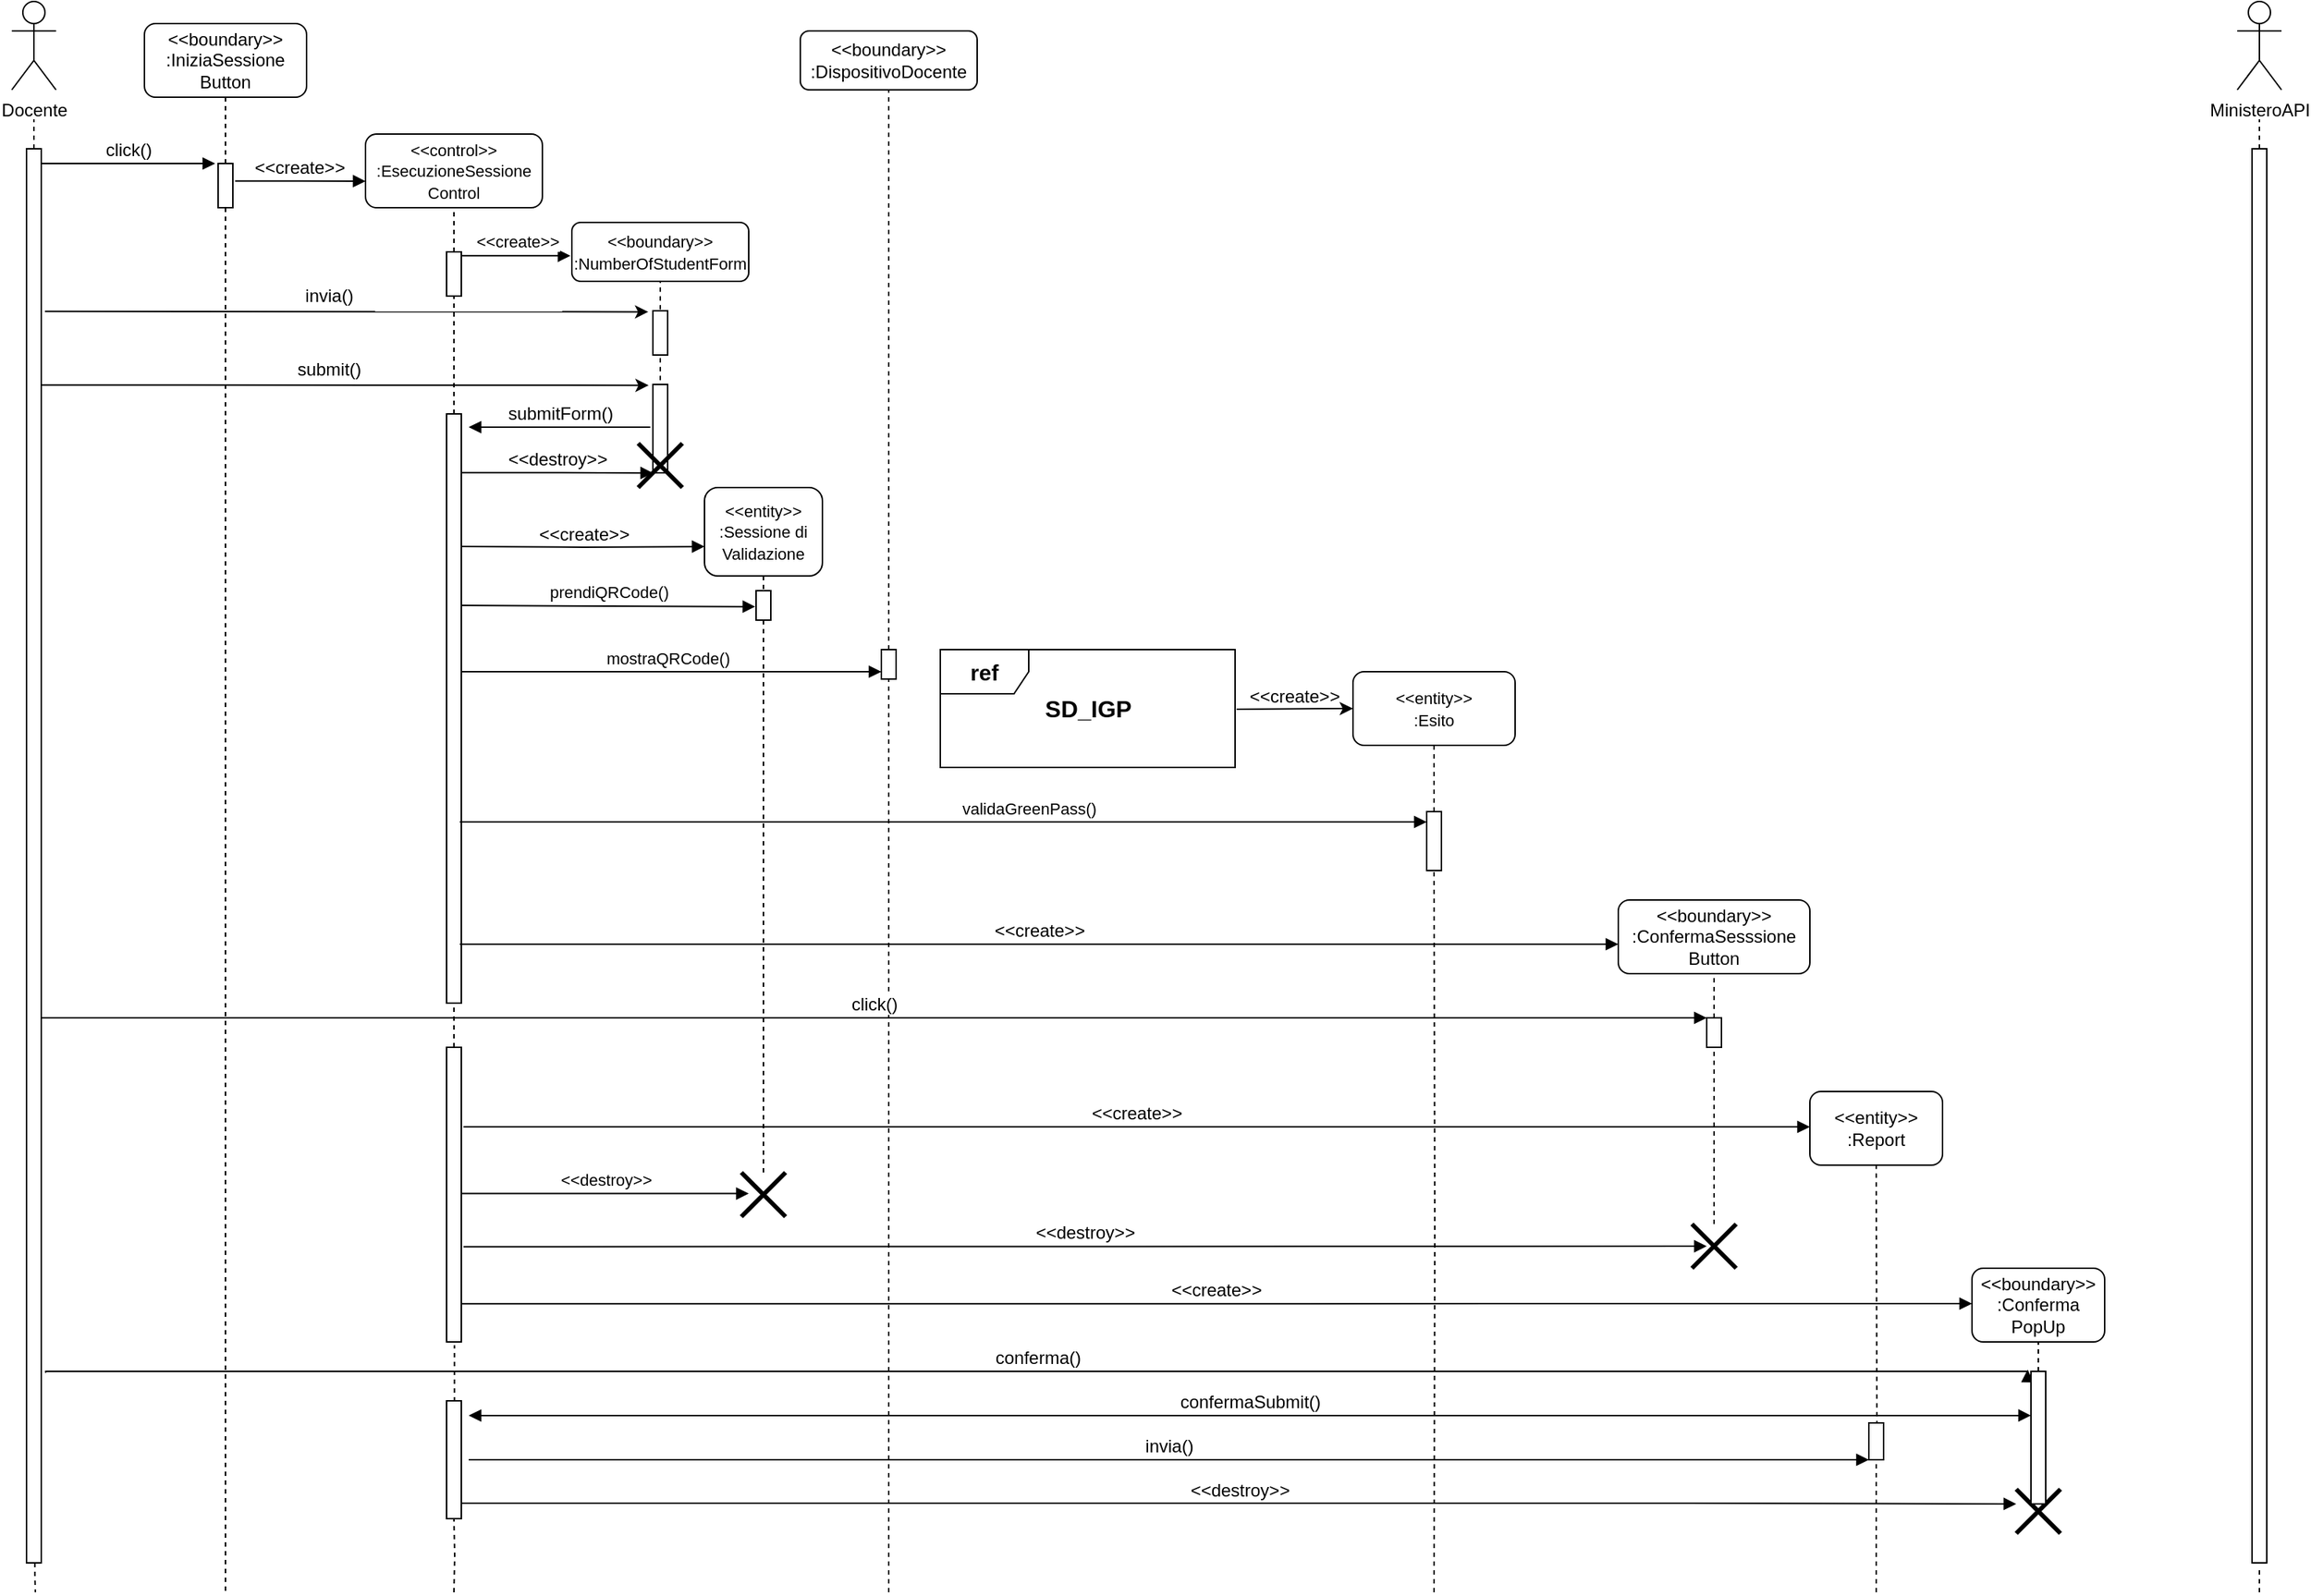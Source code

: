 <mxfile version="15.9.1" type="device"><diagram id="kgpKYQtTHZ0yAKxKKP6v" name="Page-1"><mxGraphModel dx="865" dy="488" grid="1" gridSize="10" guides="1" tooltips="1" connect="1" arrows="1" fold="1" page="1" pageScale="1" pageWidth="850" pageHeight="1100" math="0" shadow="0"><root><mxCell id="0"/><mxCell id="1" parent="0"/><mxCell id="bU4O369usYD0Mp0-NMCo-1" value="Docente" style="shape=umlActor;verticalLabelPosition=bottom;verticalAlign=top;html=1;" parent="1" vertex="1"><mxGeometry x="40" y="10" width="30" height="60" as="geometry"/></mxCell><mxCell id="bU4O369usYD0Mp0-NMCo-3" value="" style="endArrow=none;dashed=1;html=1;rounded=0;edgeStyle=orthogonalEdgeStyle;startArrow=none;" parent="1" source="bU4O369usYD0Mp0-NMCo-5" edge="1"><mxGeometry width="50" height="50" relative="1" as="geometry"><mxPoint x="55" y="500" as="sourcePoint"/><mxPoint x="55" y="90" as="targetPoint"/><Array as="points"><mxPoint x="55" y="110"/><mxPoint x="55" y="110"/></Array></mxGeometry></mxCell><mxCell id="bU4O369usYD0Mp0-NMCo-5" value="" style="html=1;points=[];perimeter=orthogonalPerimeter;" parent="1" vertex="1"><mxGeometry x="50" y="110" width="10" height="960" as="geometry"/></mxCell><mxCell id="bU4O369usYD0Mp0-NMCo-7" value="&lt;font style=&quot;font-size: 12px&quot;&gt;click()&lt;/font&gt;" style="html=1;verticalAlign=bottom;endArrow=block;rounded=0;edgeStyle=orthogonalEdgeStyle;" parent="1" edge="1"><mxGeometry width="80" relative="1" as="geometry"><mxPoint x="60" y="120" as="sourcePoint"/><mxPoint x="178" y="120" as="targetPoint"/><Array as="points"><mxPoint x="178" y="120"/></Array></mxGeometry></mxCell><mxCell id="bU4O369usYD0Mp0-NMCo-8" value="&lt;font style=&quot;font-size: 12px&quot;&gt;&amp;lt;&amp;lt;boundary&amp;gt;&amp;gt;&lt;br&gt;:IniziaSessione&lt;br&gt;Button&lt;/font&gt;" style="rounded=1;whiteSpace=wrap;html=1;" parent="1" vertex="1"><mxGeometry x="130" y="25" width="110" height="50" as="geometry"/></mxCell><mxCell id="bU4O369usYD0Mp0-NMCo-11" value="" style="endArrow=none;dashed=1;html=1;rounded=0;edgeStyle=orthogonalEdgeStyle;exitX=0.5;exitY=1;exitDx=0;exitDy=0;startArrow=none;" parent="1" source="bU4O369usYD0Mp0-NMCo-12" edge="1"><mxGeometry width="50" height="50" relative="1" as="geometry"><mxPoint x="190" y="100" as="sourcePoint"/><mxPoint x="185" y="1090" as="targetPoint"/><Array as="points"><mxPoint x="185" y="1050"/></Array></mxGeometry></mxCell><mxCell id="bU4O369usYD0Mp0-NMCo-12" value="" style="html=1;points=[];perimeter=orthogonalPerimeter;" parent="1" vertex="1"><mxGeometry x="180" y="120" width="10" height="30" as="geometry"/></mxCell><mxCell id="bU4O369usYD0Mp0-NMCo-13" value="" style="endArrow=none;dashed=1;html=1;rounded=0;edgeStyle=orthogonalEdgeStyle;exitX=0.5;exitY=1;exitDx=0;exitDy=0;" parent="1" source="bU4O369usYD0Mp0-NMCo-8" target="bU4O369usYD0Mp0-NMCo-12" edge="1"><mxGeometry width="50" height="50" relative="1" as="geometry"><mxPoint x="185" y="70" as="sourcePoint"/><mxPoint x="170" y="503.429" as="targetPoint"/><Array as="points"/></mxGeometry></mxCell><mxCell id="bU4O369usYD0Mp0-NMCo-14" value="&lt;font style=&quot;font-size: 12px&quot;&gt;&amp;lt;&amp;lt;create&amp;gt;&amp;gt;&lt;/font&gt;" style="html=1;verticalAlign=bottom;endArrow=block;rounded=0;edgeStyle=orthogonalEdgeStyle;exitX=1.157;exitY=0.395;exitDx=0;exitDy=0;exitPerimeter=0;" parent="1" source="bU4O369usYD0Mp0-NMCo-12" edge="1"><mxGeometry width="80" relative="1" as="geometry"><mxPoint x="230" y="200" as="sourcePoint"/><mxPoint x="280" y="132" as="targetPoint"/></mxGeometry></mxCell><mxCell id="bU4O369usYD0Mp0-NMCo-15" value="&lt;font style=&quot;font-size: 11px&quot;&gt;&amp;lt;&amp;lt;control&amp;gt;&amp;gt;&lt;br&gt;:EsecuzioneSessione&lt;br&gt;Control&lt;/font&gt;" style="rounded=1;whiteSpace=wrap;html=1;" parent="1" vertex="1"><mxGeometry x="280" y="100" width="120" height="50" as="geometry"/></mxCell><mxCell id="bU4O369usYD0Mp0-NMCo-16" value="" style="endArrow=none;dashed=1;html=1;rounded=0;edgeStyle=orthogonalEdgeStyle;entryX=0.5;entryY=1;entryDx=0;entryDy=0;startArrow=none;" parent="1" source="bU4O369usYD0Mp0-NMCo-17" target="bU4O369usYD0Mp0-NMCo-15" edge="1"><mxGeometry width="50" height="50" relative="1" as="geometry"><mxPoint x="340" y="510" as="sourcePoint"/><mxPoint x="290" y="230" as="targetPoint"/></mxGeometry></mxCell><mxCell id="bU4O369usYD0Mp0-NMCo-17" value="" style="html=1;points=[];perimeter=orthogonalPerimeter;" parent="1" vertex="1"><mxGeometry x="335" y="180" width="10" height="30" as="geometry"/></mxCell><mxCell id="bU4O369usYD0Mp0-NMCo-18" value="" style="endArrow=none;dashed=1;html=1;rounded=0;edgeStyle=orthogonalEdgeStyle;entryX=0.5;entryY=1;entryDx=0;entryDy=0;startArrow=none;" parent="1" source="rX7FQtLpjzrD8uW23Avi-3" target="bU4O369usYD0Mp0-NMCo-17" edge="1"><mxGeometry width="50" height="50" relative="1" as="geometry"><mxPoint x="340" y="510" as="sourcePoint"/><mxPoint x="340" y="150" as="targetPoint"/></mxGeometry></mxCell><mxCell id="bU4O369usYD0Mp0-NMCo-19" value="&amp;lt;&amp;lt;create&amp;gt;&amp;gt;" style="html=1;verticalAlign=bottom;endArrow=block;rounded=0;edgeStyle=orthogonalEdgeStyle;exitX=1.029;exitY=0.088;exitDx=0;exitDy=0;exitPerimeter=0;entryX=-0.008;entryY=0.567;entryDx=0;entryDy=0;entryPerimeter=0;" parent="1" source="bU4O369usYD0Mp0-NMCo-17" target="bU4O369usYD0Mp0-NMCo-20" edge="1"><mxGeometry width="80" relative="1" as="geometry"><mxPoint x="510" y="260" as="sourcePoint"/><mxPoint x="410" y="183" as="targetPoint"/><Array as="points"/></mxGeometry></mxCell><mxCell id="bU4O369usYD0Mp0-NMCo-20" value="&lt;span style=&quot;font-size: 11px&quot;&gt;&amp;lt;&amp;lt;boundary&amp;gt;&amp;gt;&lt;br&gt;:NumberOfStudentForm&lt;/span&gt;" style="rounded=1;whiteSpace=wrap;html=1;" parent="1" vertex="1"><mxGeometry x="420" y="160" width="120" height="40" as="geometry"/></mxCell><mxCell id="bU4O369usYD0Mp0-NMCo-21" value="" style="endArrow=none;dashed=1;html=1;rounded=0;edgeStyle=orthogonalEdgeStyle;entryX=0.5;entryY=1;entryDx=0;entryDy=0;exitX=0.538;exitY=0.533;exitDx=0;exitDy=0;exitPerimeter=0;" parent="1" source="rX7FQtLpjzrD8uW23Avi-7" target="bU4O369usYD0Mp0-NMCo-20" edge="1"><mxGeometry width="50" height="50" relative="1" as="geometry"><mxPoint x="480" y="360" as="sourcePoint"/><mxPoint x="580" y="240" as="targetPoint"/><Array as="points"><mxPoint x="481" y="270"/><mxPoint x="480" y="270"/></Array></mxGeometry></mxCell><mxCell id="bU4O369usYD0Mp0-NMCo-22" value="" style="html=1;points=[];perimeter=orthogonalPerimeter;" parent="1" vertex="1"><mxGeometry x="475" y="220" width="10" height="30" as="geometry"/></mxCell><mxCell id="rX7FQtLpjzrD8uW23Avi-1" value="" style="html=1;points=[];perimeter=orthogonalPerimeter;" parent="1" vertex="1"><mxGeometry x="475" y="270" width="10" height="60" as="geometry"/></mxCell><mxCell id="rX7FQtLpjzrD8uW23Avi-3" value="" style="html=1;points=[];perimeter=orthogonalPerimeter;" parent="1" vertex="1"><mxGeometry x="335" y="290" width="10" height="400" as="geometry"/></mxCell><mxCell id="rX7FQtLpjzrD8uW23Avi-4" value="" style="endArrow=none;dashed=1;html=1;rounded=0;edgeStyle=orthogonalEdgeStyle;startArrow=none;" parent="1" source="q5FVolAJccyDtdrA55qt-30" target="rX7FQtLpjzrD8uW23Avi-3" edge="1"><mxGeometry width="50" height="50" relative="1" as="geometry"><mxPoint x="340" y="890" as="sourcePoint"/><mxPoint x="340" y="210" as="targetPoint"/></mxGeometry></mxCell><mxCell id="rX7FQtLpjzrD8uW23Avi-5" value="&lt;font style=&quot;font-size: 12px&quot;&gt;submitForm()&lt;/font&gt;" style="html=1;verticalAlign=bottom;endArrow=block;rounded=0;edgeStyle=orthogonalEdgeStyle;exitX=-0.179;exitY=0.483;exitDx=0;exitDy=0;exitPerimeter=0;" parent="1" source="rX7FQtLpjzrD8uW23Avi-1" edge="1"><mxGeometry width="80" relative="1" as="geometry"><mxPoint x="470" y="299" as="sourcePoint"/><mxPoint x="350" y="299" as="targetPoint"/></mxGeometry></mxCell><mxCell id="rX7FQtLpjzrD8uW23Avi-6" value="&lt;font style=&quot;font-size: 12px&quot;&gt;&amp;lt;&amp;lt;destroy&amp;gt;&amp;gt;&lt;/font&gt;" style="html=1;verticalAlign=bottom;endArrow=block;rounded=0;edgeStyle=orthogonalEdgeStyle;entryX=0.007;entryY=1.002;entryDx=0;entryDy=0;entryPerimeter=0;" parent="1" target="rX7FQtLpjzrD8uW23Avi-1" edge="1"><mxGeometry width="80" relative="1" as="geometry"><mxPoint x="345" y="329.88" as="sourcePoint"/><mxPoint x="470" y="330" as="targetPoint"/><Array as="points"><mxPoint x="405" y="330"/></Array></mxGeometry></mxCell><mxCell id="rX7FQtLpjzrD8uW23Avi-7" value="" style="shape=umlDestroy;whiteSpace=wrap;html=1;strokeWidth=3;" parent="1" vertex="1"><mxGeometry x="465" y="310" width="30" height="30" as="geometry"/></mxCell><mxCell id="rX7FQtLpjzrD8uW23Avi-8" value="&lt;font style=&quot;font-size: 12px&quot;&gt;&amp;lt;&amp;lt;create&amp;gt;&amp;gt;&lt;/font&gt;" style="html=1;verticalAlign=bottom;endArrow=block;rounded=0;edgeStyle=orthogonalEdgeStyle;entryX=0;entryY=0.667;entryDx=0;entryDy=0;entryPerimeter=0;" parent="1" target="rX7FQtLpjzrD8uW23Avi-10" edge="1"><mxGeometry width="80" relative="1" as="geometry"><mxPoint x="345" y="380" as="sourcePoint"/><mxPoint x="500" y="380" as="targetPoint"/></mxGeometry></mxCell><mxCell id="rX7FQtLpjzrD8uW23Avi-10" value="&lt;span style=&quot;font-size: 11px&quot;&gt;&amp;lt;&amp;lt;entity&amp;gt;&amp;gt;&lt;br&gt;:Sessione di Validazione&lt;/span&gt;" style="rounded=1;whiteSpace=wrap;html=1;" parent="1" vertex="1"><mxGeometry x="510" y="340" width="80" height="60" as="geometry"/></mxCell><mxCell id="rX7FQtLpjzrD8uW23Avi-11" value="" style="endArrow=none;dashed=1;html=1;rounded=0;edgeStyle=orthogonalEdgeStyle;entryX=0.5;entryY=1;entryDx=0;entryDy=0;startArrow=none;" parent="1" source="q5FVolAJccyDtdrA55qt-45" target="rX7FQtLpjzrD8uW23Avi-10" edge="1"><mxGeometry width="50" height="50" relative="1" as="geometry"><mxPoint x="550" y="870" as="sourcePoint"/><mxPoint x="440" y="430" as="targetPoint"/></mxGeometry></mxCell><mxCell id="rX7FQtLpjzrD8uW23Avi-13" value="" style="html=1;points=[];perimeter=orthogonalPerimeter;" parent="1" vertex="1"><mxGeometry x="545" y="410" width="10" height="20" as="geometry"/></mxCell><mxCell id="rX7FQtLpjzrD8uW23Avi-15" value="prendiQRCode()" style="html=1;verticalAlign=bottom;endArrow=block;rounded=0;edgeStyle=orthogonalEdgeStyle;entryX=-0.057;entryY=0.543;entryDx=0;entryDy=0;entryPerimeter=0;" parent="1" target="rX7FQtLpjzrD8uW23Avi-13" edge="1"><mxGeometry width="80" relative="1" as="geometry"><mxPoint x="345" y="420" as="sourcePoint"/><mxPoint x="425" y="420" as="targetPoint"/></mxGeometry></mxCell><mxCell id="rX7FQtLpjzrD8uW23Avi-16" value="&amp;lt;&amp;lt;boundary&amp;gt;&amp;gt;&lt;br&gt;:DispositivoDocente" style="rounded=1;whiteSpace=wrap;html=1;" parent="1" vertex="1"><mxGeometry x="575" y="30" width="120" height="40" as="geometry"/></mxCell><mxCell id="rX7FQtLpjzrD8uW23Avi-17" value="" style="endArrow=none;dashed=1;html=1;rounded=0;edgeStyle=orthogonalEdgeStyle;entryX=0.5;entryY=1;entryDx=0;entryDy=0;startArrow=none;" parent="1" source="rX7FQtLpjzrD8uW23Avi-18" target="rX7FQtLpjzrD8uW23Avi-16" edge="1"><mxGeometry width="50" height="50" relative="1" as="geometry"><mxPoint x="635" y="620" as="sourcePoint"/><mxPoint x="570" y="160" as="targetPoint"/><Array as="points"/></mxGeometry></mxCell><mxCell id="rX7FQtLpjzrD8uW23Avi-18" value="" style="html=1;points=[];perimeter=orthogonalPerimeter;" parent="1" vertex="1"><mxGeometry x="630" y="450" width="10" height="20" as="geometry"/></mxCell><mxCell id="rX7FQtLpjzrD8uW23Avi-19" value="" style="endArrow=none;dashed=1;html=1;rounded=0;edgeStyle=orthogonalEdgeStyle;entryX=0.5;entryY=1;entryDx=0;entryDy=0;" parent="1" target="rX7FQtLpjzrD8uW23Avi-18" edge="1"><mxGeometry width="50" height="50" relative="1" as="geometry"><mxPoint x="635" y="1090" as="sourcePoint"/><mxPoint x="635" y="70" as="targetPoint"/><Array as="points"><mxPoint x="635" y="610"/></Array></mxGeometry></mxCell><mxCell id="rX7FQtLpjzrD8uW23Avi-20" value="mostraQRCode()" style="html=1;verticalAlign=bottom;endArrow=block;rounded=0;edgeStyle=orthogonalEdgeStyle;entryX=0;entryY=0.75;entryDx=0;entryDy=0;entryPerimeter=0;" parent="1" target="rX7FQtLpjzrD8uW23Avi-18" edge="1"><mxGeometry width="80" relative="1" as="geometry"><mxPoint x="345" y="460" as="sourcePoint"/><mxPoint x="435" y="480" as="targetPoint"/><Array as="points"><mxPoint x="345" y="465"/></Array></mxGeometry></mxCell><mxCell id="rX7FQtLpjzrD8uW23Avi-22" value="&lt;font style=&quot;font-size: 15px&quot;&gt;&lt;b&gt;ref&lt;/b&gt;&lt;/font&gt;" style="shape=umlFrame;whiteSpace=wrap;html=1;" parent="1" vertex="1"><mxGeometry x="670" y="450" width="200" height="80" as="geometry"/></mxCell><mxCell id="rX7FQtLpjzrD8uW23Avi-23" value="&lt;font style=&quot;font-size: 16px&quot;&gt;&lt;b&gt;SD_IGP&lt;/b&gt;&lt;/font&gt;" style="text;html=1;align=center;verticalAlign=middle;resizable=0;points=[];autosize=1;strokeColor=none;fillColor=none;" parent="1" vertex="1"><mxGeometry x="735" y="480" width="70" height="20" as="geometry"/></mxCell><mxCell id="q5FVolAJccyDtdrA55qt-3" value="&lt;span style=&quot;font-size: 11px&quot;&gt;&amp;lt;&amp;lt;entity&amp;gt;&amp;gt;&lt;br&gt;:Esito&lt;/span&gt;" style="rounded=1;whiteSpace=wrap;html=1;" parent="1" vertex="1"><mxGeometry x="950" y="465" width="110" height="50" as="geometry"/></mxCell><mxCell id="q5FVolAJccyDtdrA55qt-4" value="" style="endArrow=none;dashed=1;html=1;rounded=0;edgeStyle=orthogonalEdgeStyle;entryX=0.5;entryY=1;entryDx=0;entryDy=0;startArrow=none;" parent="1" source="q5FVolAJccyDtdrA55qt-5" target="q5FVolAJccyDtdrA55qt-3" edge="1"><mxGeometry width="50" height="50" relative="1" as="geometry"><mxPoint x="1005" y="730" as="sourcePoint"/><mxPoint x="880" y="560" as="targetPoint"/></mxGeometry></mxCell><mxCell id="q5FVolAJccyDtdrA55qt-5" value="" style="html=1;points=[];perimeter=orthogonalPerimeter;" parent="1" vertex="1"><mxGeometry x="1000" y="560" width="10" height="40" as="geometry"/></mxCell><mxCell id="q5FVolAJccyDtdrA55qt-6" value="" style="endArrow=none;dashed=1;html=1;rounded=0;edgeStyle=orthogonalEdgeStyle;entryX=0.5;entryY=1;entryDx=0;entryDy=0;startArrow=none;" parent="1" target="q5FVolAJccyDtdrA55qt-5" edge="1"><mxGeometry width="50" height="50" relative="1" as="geometry"><mxPoint x="1005" y="1090" as="sourcePoint"/><mxPoint x="1005" y="535" as="targetPoint"/></mxGeometry></mxCell><mxCell id="q5FVolAJccyDtdrA55qt-7" value="validaGreenPass()" style="html=1;verticalAlign=bottom;endArrow=block;rounded=0;edgeStyle=orthogonalEdgeStyle;" parent="1" edge="1"><mxGeometry x="0.177" width="80" relative="1" as="geometry"><mxPoint x="344" y="567" as="sourcePoint"/><mxPoint x="1000" y="567" as="targetPoint"/><Array as="points"><mxPoint x="710" y="567"/><mxPoint x="710" y="567"/></Array><mxPoint as="offset"/></mxGeometry></mxCell><mxCell id="q5FVolAJccyDtdrA55qt-23" value="&lt;font style=&quot;font-size: 12px&quot;&gt;&amp;lt;&amp;lt;create&amp;gt;&amp;gt;&lt;/font&gt;" style="html=1;verticalAlign=bottom;endArrow=block;rounded=0;edgeStyle=orthogonalEdgeStyle;" parent="1" edge="1"><mxGeometry width="80" relative="1" as="geometry"><mxPoint x="344" y="650" as="sourcePoint"/><mxPoint x="1130" y="650" as="targetPoint"/><Array as="points"><mxPoint x="344" y="650"/></Array></mxGeometry></mxCell><mxCell id="q5FVolAJccyDtdrA55qt-24" value="&lt;span&gt;&amp;lt;&amp;lt;boundary&amp;gt;&amp;gt;&lt;br&gt;:ConfermaSesssione&lt;br&gt;Button&lt;/span&gt;" style="rounded=1;whiteSpace=wrap;html=1;" parent="1" vertex="1"><mxGeometry x="1130" y="620" width="130" height="50" as="geometry"/></mxCell><mxCell id="q5FVolAJccyDtdrA55qt-25" value="" style="endArrow=none;dashed=1;html=1;rounded=0;edgeStyle=orthogonalEdgeStyle;entryX=0.5;entryY=1;entryDx=0;entryDy=0;startArrow=none;" parent="1" source="q5FVolAJccyDtdrA55qt-26" target="q5FVolAJccyDtdrA55qt-24" edge="1"><mxGeometry width="50" height="50" relative="1" as="geometry"><mxPoint x="1255" y="780" as="sourcePoint"/><mxPoint x="1260" y="730" as="targetPoint"/></mxGeometry></mxCell><mxCell id="q5FVolAJccyDtdrA55qt-27" value="&lt;font style=&quot;font-size: 12px&quot;&gt;click()&lt;/font&gt;" style="html=1;verticalAlign=bottom;endArrow=block;rounded=0;entryX=0;entryY=0;entryDx=0;entryDy=0;entryPerimeter=0;" parent="1" target="q5FVolAJccyDtdrA55qt-26" edge="1"><mxGeometry width="80" relative="1" as="geometry"><mxPoint x="60" y="700" as="sourcePoint"/><mxPoint x="1130" y="700" as="targetPoint"/></mxGeometry></mxCell><mxCell id="q5FVolAJccyDtdrA55qt-26" value="" style="html=1;points=[];perimeter=orthogonalPerimeter;" parent="1" vertex="1"><mxGeometry x="1190" y="700" width="10" height="20" as="geometry"/></mxCell><mxCell id="q5FVolAJccyDtdrA55qt-28" value="" style="endArrow=none;dashed=1;html=1;rounded=0;edgeStyle=orthogonalEdgeStyle;entryX=0.5;entryY=1;entryDx=0;entryDy=0;startArrow=none;" parent="1" source="jauBldCnT_5NUnDLEimC-2" target="q5FVolAJccyDtdrA55qt-26" edge="1"><mxGeometry width="50" height="50" relative="1" as="geometry"><mxPoint x="1195" y="860" as="sourcePoint"/><mxPoint x="1255" y="720" as="targetPoint"/></mxGeometry></mxCell><mxCell id="q5FVolAJccyDtdrA55qt-30" value="" style="html=1;points=[];perimeter=orthogonalPerimeter;" parent="1" vertex="1"><mxGeometry x="335" y="720" width="10" height="200" as="geometry"/></mxCell><mxCell id="q5FVolAJccyDtdrA55qt-36" value="&lt;font style=&quot;font-size: 12px&quot;&gt;&amp;lt;&amp;lt;create&amp;gt;&amp;gt;&lt;/font&gt;" style="html=1;verticalAlign=bottom;endArrow=block;rounded=0;exitX=1.152;exitY=0.27;exitDx=0;exitDy=0;exitPerimeter=0;" parent="1" source="q5FVolAJccyDtdrA55qt-30" edge="1"><mxGeometry width="80" relative="1" as="geometry"><mxPoint x="350" y="775" as="sourcePoint"/><mxPoint x="1260" y="774" as="targetPoint"/></mxGeometry></mxCell><mxCell id="q5FVolAJccyDtdrA55qt-37" value="&amp;lt;&amp;lt;entity&amp;gt;&amp;gt;&lt;br&gt;:Report" style="rounded=1;whiteSpace=wrap;html=1;" parent="1" vertex="1"><mxGeometry x="1260" y="750" width="90" height="50" as="geometry"/></mxCell><mxCell id="q5FVolAJccyDtdrA55qt-44" value="&amp;lt;&amp;lt;destroy&amp;gt;&amp;gt;" style="html=1;verticalAlign=bottom;endArrow=block;rounded=0;edgeStyle=orthogonalEdgeStyle;" parent="1" edge="1"><mxGeometry width="80" relative="1" as="geometry"><mxPoint x="345" y="819.29" as="sourcePoint"/><mxPoint x="540" y="819.29" as="targetPoint"/></mxGeometry></mxCell><mxCell id="q5FVolAJccyDtdrA55qt-45" value="" style="shape=umlDestroy;whiteSpace=wrap;html=1;strokeWidth=3;" parent="1" vertex="1"><mxGeometry x="535" y="805" width="30" height="30" as="geometry"/></mxCell><mxCell id="q5FVolAJccyDtdrA55qt-47" value="" style="endArrow=none;dashed=1;html=1;rounded=0;startArrow=none;entryX=0.5;entryY=1;entryDx=0;entryDy=0;exitX=0.547;exitY=0.065;exitDx=0;exitDy=0;exitPerimeter=0;" parent="1" source="jauBldCnT_5NUnDLEimC-19" target="q5FVolAJccyDtdrA55qt-37" edge="1"><mxGeometry width="50" height="50" relative="1" as="geometry"><mxPoint x="1310" y="980" as="sourcePoint"/><mxPoint x="1365" y="840" as="targetPoint"/></mxGeometry></mxCell><mxCell id="jauBldCnT_5NUnDLEimC-1" value="&lt;font style=&quot;font-size: 12px&quot;&gt;&amp;lt;&amp;lt;destroy&amp;gt;&amp;gt;&lt;/font&gt;" style="html=1;verticalAlign=bottom;endArrow=block;rounded=0;exitX=1.152;exitY=0.677;exitDx=0;exitDy=0;exitPerimeter=0;" parent="1" source="q5FVolAJccyDtdrA55qt-30" edge="1"><mxGeometry width="80" relative="1" as="geometry"><mxPoint x="350" y="855" as="sourcePoint"/><mxPoint x="1190" y="855" as="targetPoint"/></mxGeometry></mxCell><mxCell id="jauBldCnT_5NUnDLEimC-5" value="&lt;font style=&quot;font-size: 12px&quot;&gt;&amp;lt;&amp;lt;create&amp;gt;&amp;gt;&lt;/font&gt;" style="html=1;verticalAlign=bottom;endArrow=block;rounded=0;" parent="1" edge="1"><mxGeometry width="80" relative="1" as="geometry"><mxPoint x="345" y="894.17" as="sourcePoint"/><mxPoint x="1370" y="894" as="targetPoint"/></mxGeometry></mxCell><mxCell id="jauBldCnT_5NUnDLEimC-6" value="&amp;lt;&amp;lt;boundary&amp;gt;&amp;gt;&lt;br&gt;:Conferma&lt;br&gt;PopUp" style="rounded=1;whiteSpace=wrap;html=1;" parent="1" vertex="1"><mxGeometry x="1370" y="870" width="90" height="50" as="geometry"/></mxCell><mxCell id="jauBldCnT_5NUnDLEimC-7" value="" style="endArrow=none;dashed=1;html=1;rounded=0;edgeStyle=orthogonalEdgeStyle;startArrow=none;" parent="1" source="jauBldCnT_5NUnDLEimC-8" target="jauBldCnT_5NUnDLEimC-6" edge="1"><mxGeometry width="50" height="50" relative="1" as="geometry"><mxPoint x="1415" y="990" as="sourcePoint"/><mxPoint x="1474.5" y="960" as="targetPoint"/></mxGeometry></mxCell><mxCell id="jauBldCnT_5NUnDLEimC-10" value="&lt;font style=&quot;font-size: 12px&quot;&gt;conferma()&lt;/font&gt;" style="html=1;verticalAlign=bottom;endArrow=block;rounded=0;edgeStyle=orthogonalEdgeStyle;entryX=-0.229;entryY=-0.013;entryDx=0;entryDy=0;entryPerimeter=0;" parent="1" target="jauBldCnT_5NUnDLEimC-8" edge="1"><mxGeometry width="80" relative="1" as="geometry"><mxPoint x="63" y="941" as="sourcePoint"/><mxPoint x="1400" y="940" as="targetPoint"/><Array as="points"><mxPoint x="1408" y="940"/></Array></mxGeometry></mxCell><mxCell id="jauBldCnT_5NUnDLEimC-11" value="" style="endArrow=none;dashed=1;html=1;rounded=0;startArrow=none;exitX=0.533;exitY=0.006;exitDx=0;exitDy=0;exitPerimeter=0;entryX=0.533;entryY=1.011;entryDx=0;entryDy=0;entryPerimeter=0;" parent="1" source="jauBldCnT_5NUnDLEimC-12" target="q5FVolAJccyDtdrA55qt-30" edge="1"><mxGeometry width="50" height="50" relative="1" as="geometry"><mxPoint x="340" y="1090" as="sourcePoint"/><mxPoint x="350" y="930" as="targetPoint"/></mxGeometry></mxCell><mxCell id="jauBldCnT_5NUnDLEimC-12" value="" style="html=1;points=[];perimeter=orthogonalPerimeter;" parent="1" vertex="1"><mxGeometry x="335" y="960" width="10" height="80" as="geometry"/></mxCell><mxCell id="jauBldCnT_5NUnDLEimC-13" value="" style="endArrow=none;dashed=1;html=1;rounded=0;edgeStyle=orthogonalEdgeStyle;" parent="1" target="jauBldCnT_5NUnDLEimC-12" edge="1"><mxGeometry width="50" height="50" relative="1" as="geometry"><mxPoint x="340" y="1090" as="sourcePoint"/><mxPoint x="340" y="960" as="targetPoint"/></mxGeometry></mxCell><mxCell id="jauBldCnT_5NUnDLEimC-14" value="&lt;font style=&quot;font-size: 12px&quot;&gt;confermaSubmit()&lt;/font&gt;" style="html=1;verticalAlign=bottom;endArrow=block;rounded=0;edgeStyle=orthogonalEdgeStyle;startArrow=block;startFill=1;exitX=0;exitY=0.333;exitDx=0;exitDy=0;exitPerimeter=0;" parent="1" source="jauBldCnT_5NUnDLEimC-8" edge="1"><mxGeometry width="80" relative="1" as="geometry"><mxPoint x="1400" y="970" as="sourcePoint"/><mxPoint x="350" y="970" as="targetPoint"/><Array as="points"/></mxGeometry></mxCell><mxCell id="jauBldCnT_5NUnDLEimC-15" value="&lt;font style=&quot;font-size: 12px&quot;&gt;&amp;lt;&amp;lt;destroy&amp;gt;&amp;gt;&lt;/font&gt;" style="html=1;verticalAlign=bottom;endArrow=block;rounded=0;edgeStyle=orthogonalEdgeStyle;" parent="1" edge="1"><mxGeometry width="80" relative="1" as="geometry"><mxPoint x="345" y="1029.5" as="sourcePoint"/><mxPoint x="1400" y="1030" as="targetPoint"/><Array as="points"><mxPoint x="1160" y="1030"/><mxPoint x="1160" y="1030"/></Array></mxGeometry></mxCell><mxCell id="jauBldCnT_5NUnDLEimC-17" value="" style="shape=umlDestroy;whiteSpace=wrap;html=1;strokeWidth=3;" parent="1" vertex="1"><mxGeometry x="1400" y="1020" width="30" height="30" as="geometry"/></mxCell><mxCell id="jauBldCnT_5NUnDLEimC-19" value="" style="html=1;points=[];perimeter=orthogonalPerimeter;" parent="1" vertex="1"><mxGeometry x="1300" y="975" width="10" height="25" as="geometry"/></mxCell><mxCell id="jauBldCnT_5NUnDLEimC-22" value="" style="endArrow=none;dashed=1;html=1;rounded=0;" parent="1" edge="1"><mxGeometry width="50" height="50" relative="1" as="geometry"><mxPoint x="1305" y="1090" as="sourcePoint"/><mxPoint x="1305" y="1000" as="targetPoint"/></mxGeometry></mxCell><mxCell id="jauBldCnT_5NUnDLEimC-25" value="" style="endArrow=none;dashed=1;html=1;rounded=0;edgeStyle=orthogonalEdgeStyle;exitX=0.567;exitY=1;exitDx=0;exitDy=0;exitPerimeter=0;" parent="1" source="bU4O369usYD0Mp0-NMCo-5" edge="1"><mxGeometry width="50" height="50" relative="1" as="geometry"><mxPoint x="150" y="1110" as="sourcePoint"/><mxPoint x="56" y="1090" as="targetPoint"/><Array as="points"><mxPoint x="56" y="1080"/></Array></mxGeometry></mxCell><mxCell id="jauBldCnT_5NUnDLEimC-26" value="&lt;font style=&quot;font-size: 12px&quot;&gt;invia()&lt;/font&gt;" style="html=1;verticalAlign=bottom;endArrow=block;rounded=0;" parent="1" edge="1"><mxGeometry width="80" relative="1" as="geometry"><mxPoint x="350" y="1000" as="sourcePoint"/><mxPoint x="1300" y="1000" as="targetPoint"/><Array as="points"/></mxGeometry></mxCell><mxCell id="5qqKWLoto9PCaO7GxhG8-3" value="" style="endArrow=classic;html=1;rounded=0;fontSize=12;exitX=1.248;exitY=0.115;exitDx=0;exitDy=0;exitPerimeter=0;entryX=-0.314;entryY=0.024;entryDx=0;entryDy=0;entryPerimeter=0;" parent="1" source="bU4O369usYD0Mp0-NMCo-5" target="bU4O369usYD0Mp0-NMCo-22" edge="1"><mxGeometry width="50" height="50" relative="1" as="geometry"><mxPoint x="210" y="190" as="sourcePoint"/><mxPoint x="260" y="140" as="targetPoint"/></mxGeometry></mxCell><mxCell id="5qqKWLoto9PCaO7GxhG8-4" value="invia()" style="text;html=1;align=center;verticalAlign=middle;resizable=0;points=[];autosize=1;strokeColor=none;fillColor=none;fontSize=12;" parent="1" vertex="1"><mxGeometry x="230" y="200" width="50" height="20" as="geometry"/></mxCell><mxCell id="5qqKWLoto9PCaO7GxhG8-5" value="" style="endArrow=classic;html=1;rounded=0;fontSize=12;exitX=1.026;exitY=0.167;exitDx=0;exitDy=0;exitPerimeter=0;entryX=-0.286;entryY=0.01;entryDx=0;entryDy=0;entryPerimeter=0;" parent="1" source="bU4O369usYD0Mp0-NMCo-5" target="rX7FQtLpjzrD8uW23Avi-1" edge="1"><mxGeometry width="50" height="50" relative="1" as="geometry"><mxPoint x="210" y="260" as="sourcePoint"/><mxPoint x="470" y="270" as="targetPoint"/></mxGeometry></mxCell><mxCell id="5qqKWLoto9PCaO7GxhG8-7" value="submit()" style="text;html=1;align=center;verticalAlign=middle;resizable=0;points=[];autosize=1;strokeColor=none;fillColor=none;fontSize=12;" parent="1" vertex="1"><mxGeometry x="225" y="250" width="60" height="20" as="geometry"/></mxCell><mxCell id="5qqKWLoto9PCaO7GxhG8-8" value="" style="endArrow=classic;html=1;rounded=0;fontSize=15;entryX=0;entryY=0.5;entryDx=0;entryDy=0;exitX=1.005;exitY=0.506;exitDx=0;exitDy=0;exitPerimeter=0;" parent="1" source="rX7FQtLpjzrD8uW23Avi-22" target="q5FVolAJccyDtdrA55qt-3" edge="1"><mxGeometry width="50" height="50" relative="1" as="geometry"><mxPoint x="850" y="530" as="sourcePoint"/><mxPoint x="900" y="480" as="targetPoint"/></mxGeometry></mxCell><mxCell id="5qqKWLoto9PCaO7GxhG8-9" value="&lt;font style=&quot;font-size: 12px&quot;&gt;&amp;lt;&amp;lt;create&amp;gt;&amp;gt;&lt;/font&gt;" style="text;html=1;align=center;verticalAlign=middle;resizable=0;points=[];autosize=1;strokeColor=none;fillColor=none;fontSize=15;" parent="1" vertex="1"><mxGeometry x="870" y="470" width="80" height="20" as="geometry"/></mxCell><mxCell id="jauBldCnT_5NUnDLEimC-2" value="" style="shape=umlDestroy;whiteSpace=wrap;html=1;strokeWidth=3;" parent="1" vertex="1"><mxGeometry x="1180" y="840" width="30" height="30" as="geometry"/></mxCell><mxCell id="jauBldCnT_5NUnDLEimC-8" value="" style="html=1;points=[];perimeter=orthogonalPerimeter;" parent="1" vertex="1"><mxGeometry x="1410" y="940" width="10" height="90" as="geometry"/></mxCell><mxCell id="47yCZ0cHe9BY7JKEToQk-3" value="MinisteroAPI" style="shape=umlActor;verticalLabelPosition=bottom;verticalAlign=top;html=1;" vertex="1" parent="1"><mxGeometry x="1550" y="10" width="30" height="60" as="geometry"/></mxCell><mxCell id="47yCZ0cHe9BY7JKEToQk-4" value="" style="endArrow=none;dashed=1;html=1;rounded=0;edgeStyle=orthogonalEdgeStyle;startArrow=none;" edge="1" parent="1" source="47yCZ0cHe9BY7JKEToQk-5"><mxGeometry width="50" height="50" relative="1" as="geometry"><mxPoint x="1565" y="500" as="sourcePoint"/><mxPoint x="1565" y="90" as="targetPoint"/><Array as="points"><mxPoint x="1565" y="110"/><mxPoint x="1565" y="110"/></Array></mxGeometry></mxCell><mxCell id="47yCZ0cHe9BY7JKEToQk-5" value="" style="html=1;points=[];perimeter=orthogonalPerimeter;" vertex="1" parent="1"><mxGeometry x="1560" y="110" width="10" height="960" as="geometry"/></mxCell><mxCell id="47yCZ0cHe9BY7JKEToQk-7" value="" style="endArrow=none;dashed=1;html=1;rounded=0;entryX=0.5;entryY=1.004;entryDx=0;entryDy=0;entryPerimeter=0;" edge="1" parent="1" target="47yCZ0cHe9BY7JKEToQk-5"><mxGeometry width="50" height="50" relative="1" as="geometry"><mxPoint x="1565" y="1090" as="sourcePoint"/><mxPoint x="1080" y="600" as="targetPoint"/></mxGeometry></mxCell></root></mxGraphModel></diagram></mxfile>
